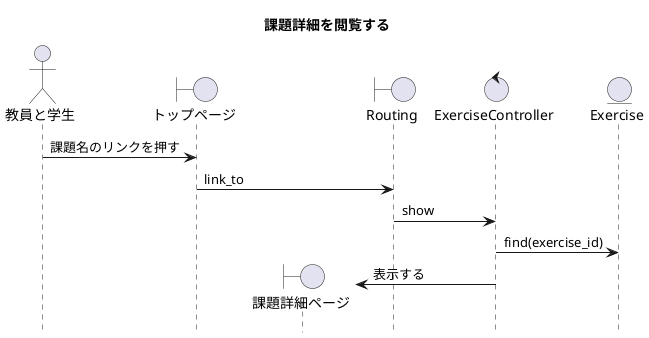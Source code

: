 @startuml

title 課題詳細を閲覧する 
hide footbox

actor 教員と学生 as User
boundary トップページ as TopPage
boundary 課題詳細ページ as ExerciseDetailPage
boundary Routing
control ExerciseController
entity Exercise

User -> TopPage : 課題名のリンクを押す
TopPage -> Routing : link_to
Routing -> ExerciseController : show
ExerciseController -> Exercise : find(exercise_id)
create ExerciseDetailPage
ExerciseController -> ExerciseDetailPage : 表示する

@enduml
